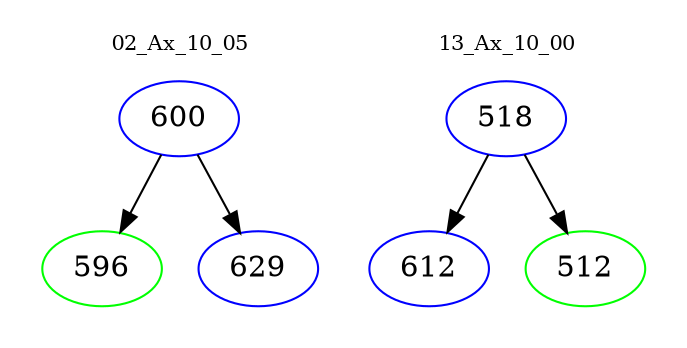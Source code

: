 digraph{
subgraph cluster_0 {
color = white
label = "02_Ax_10_05";
fontsize=10;
T0_600 [label="600", color="blue"]
T0_600 -> T0_596 [color="black"]
T0_596 [label="596", color="green"]
T0_600 -> T0_629 [color="black"]
T0_629 [label="629", color="blue"]
}
subgraph cluster_1 {
color = white
label = "13_Ax_10_00";
fontsize=10;
T1_518 [label="518", color="blue"]
T1_518 -> T1_612 [color="black"]
T1_612 [label="612", color="blue"]
T1_518 -> T1_512 [color="black"]
T1_512 [label="512", color="green"]
}
}
